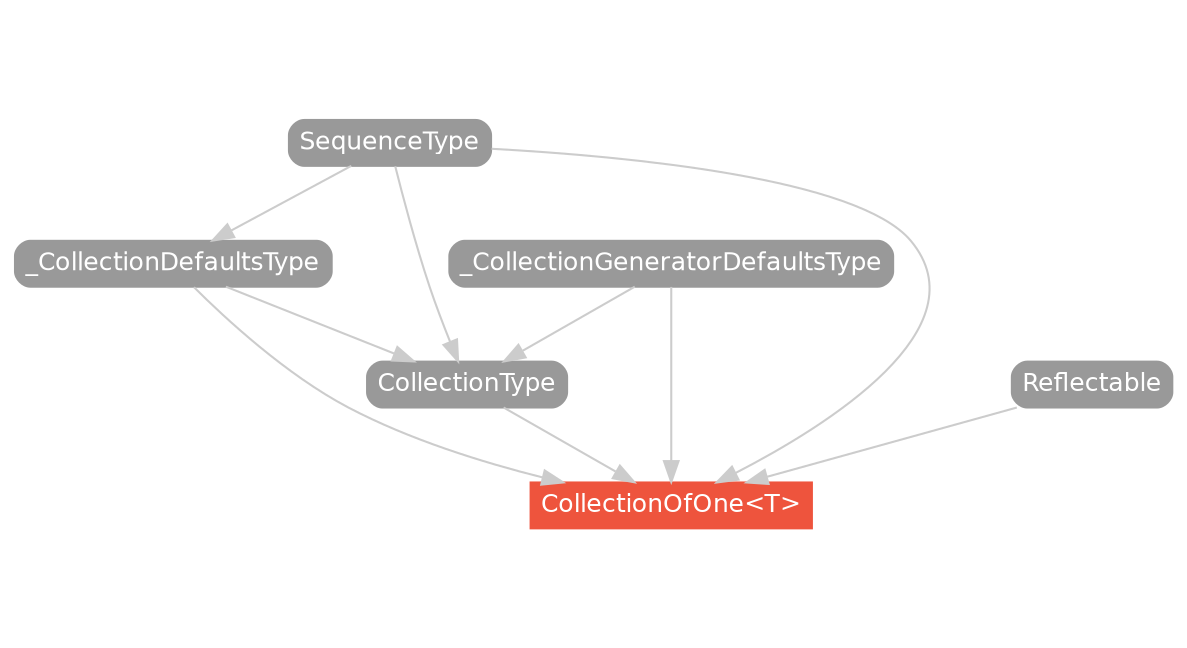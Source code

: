 strict digraph "CollectionOfOne<T> - Type Hierarchy - SwiftDoc.org" {
    pad="0.1,0.8"
    node [shape=box, style="filled,rounded", color="#999999", fillcolor="#999999", fontcolor=white, fontname=Helvetica, fontnames="Helvetica,sansserif", fontsize=12, margin="0.07,0.05", height="0.3"]
    edge [color="#cccccc"]
    "CollectionOfOne<T>" [URL="/type/CollectionOfOne/", style="filled", fillcolor="#ee543d", color="#ee543d"]
    "CollectionType" [URL="/protocol/CollectionType/"]
    "Reflectable" [URL="/protocol/Reflectable/"]
    "SequenceType" [URL="/protocol/SequenceType/"]
    "_CollectionDefaultsType" [URL="/protocol/_CollectionDefaultsType/"]
    "_CollectionGeneratorDefaultsType" [URL="/protocol/_CollectionGeneratorDefaultsType/"]    "CollectionType" -> "CollectionOfOne<T>"
    "SequenceType" -> "CollectionOfOne<T>"
    "_CollectionDefaultsType" -> "CollectionOfOne<T>"
    "_CollectionGeneratorDefaultsType" -> "CollectionOfOne<T>"
    "Reflectable" -> "CollectionOfOne<T>"
    "SequenceType" -> "CollectionType"
    "_CollectionDefaultsType" -> "CollectionType"
    "_CollectionGeneratorDefaultsType" -> "CollectionType"
    "SequenceType" -> "_CollectionDefaultsType"
    "SequenceType" -> "_CollectionDefaultsType"
    subgraph Types {
        rank = max; "CollectionOfOne<T>";
    }
}
